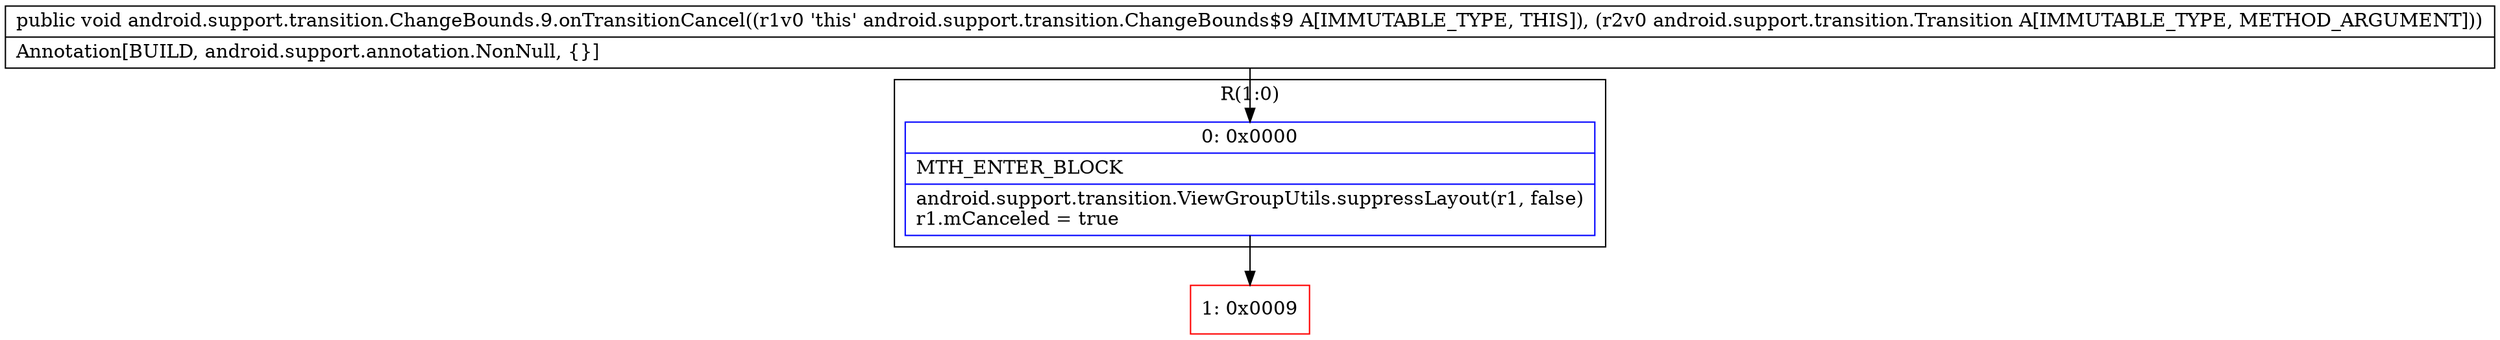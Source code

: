 digraph "CFG forandroid.support.transition.ChangeBounds.9.onTransitionCancel(Landroid\/support\/transition\/Transition;)V" {
subgraph cluster_Region_1592181003 {
label = "R(1:0)";
node [shape=record,color=blue];
Node_0 [shape=record,label="{0\:\ 0x0000|MTH_ENTER_BLOCK\l|android.support.transition.ViewGroupUtils.suppressLayout(r1, false)\lr1.mCanceled = true\l}"];
}
Node_1 [shape=record,color=red,label="{1\:\ 0x0009}"];
MethodNode[shape=record,label="{public void android.support.transition.ChangeBounds.9.onTransitionCancel((r1v0 'this' android.support.transition.ChangeBounds$9 A[IMMUTABLE_TYPE, THIS]), (r2v0 android.support.transition.Transition A[IMMUTABLE_TYPE, METHOD_ARGUMENT]))  | Annotation[BUILD, android.support.annotation.NonNull, \{\}]\l}"];
MethodNode -> Node_0;
Node_0 -> Node_1;
}

